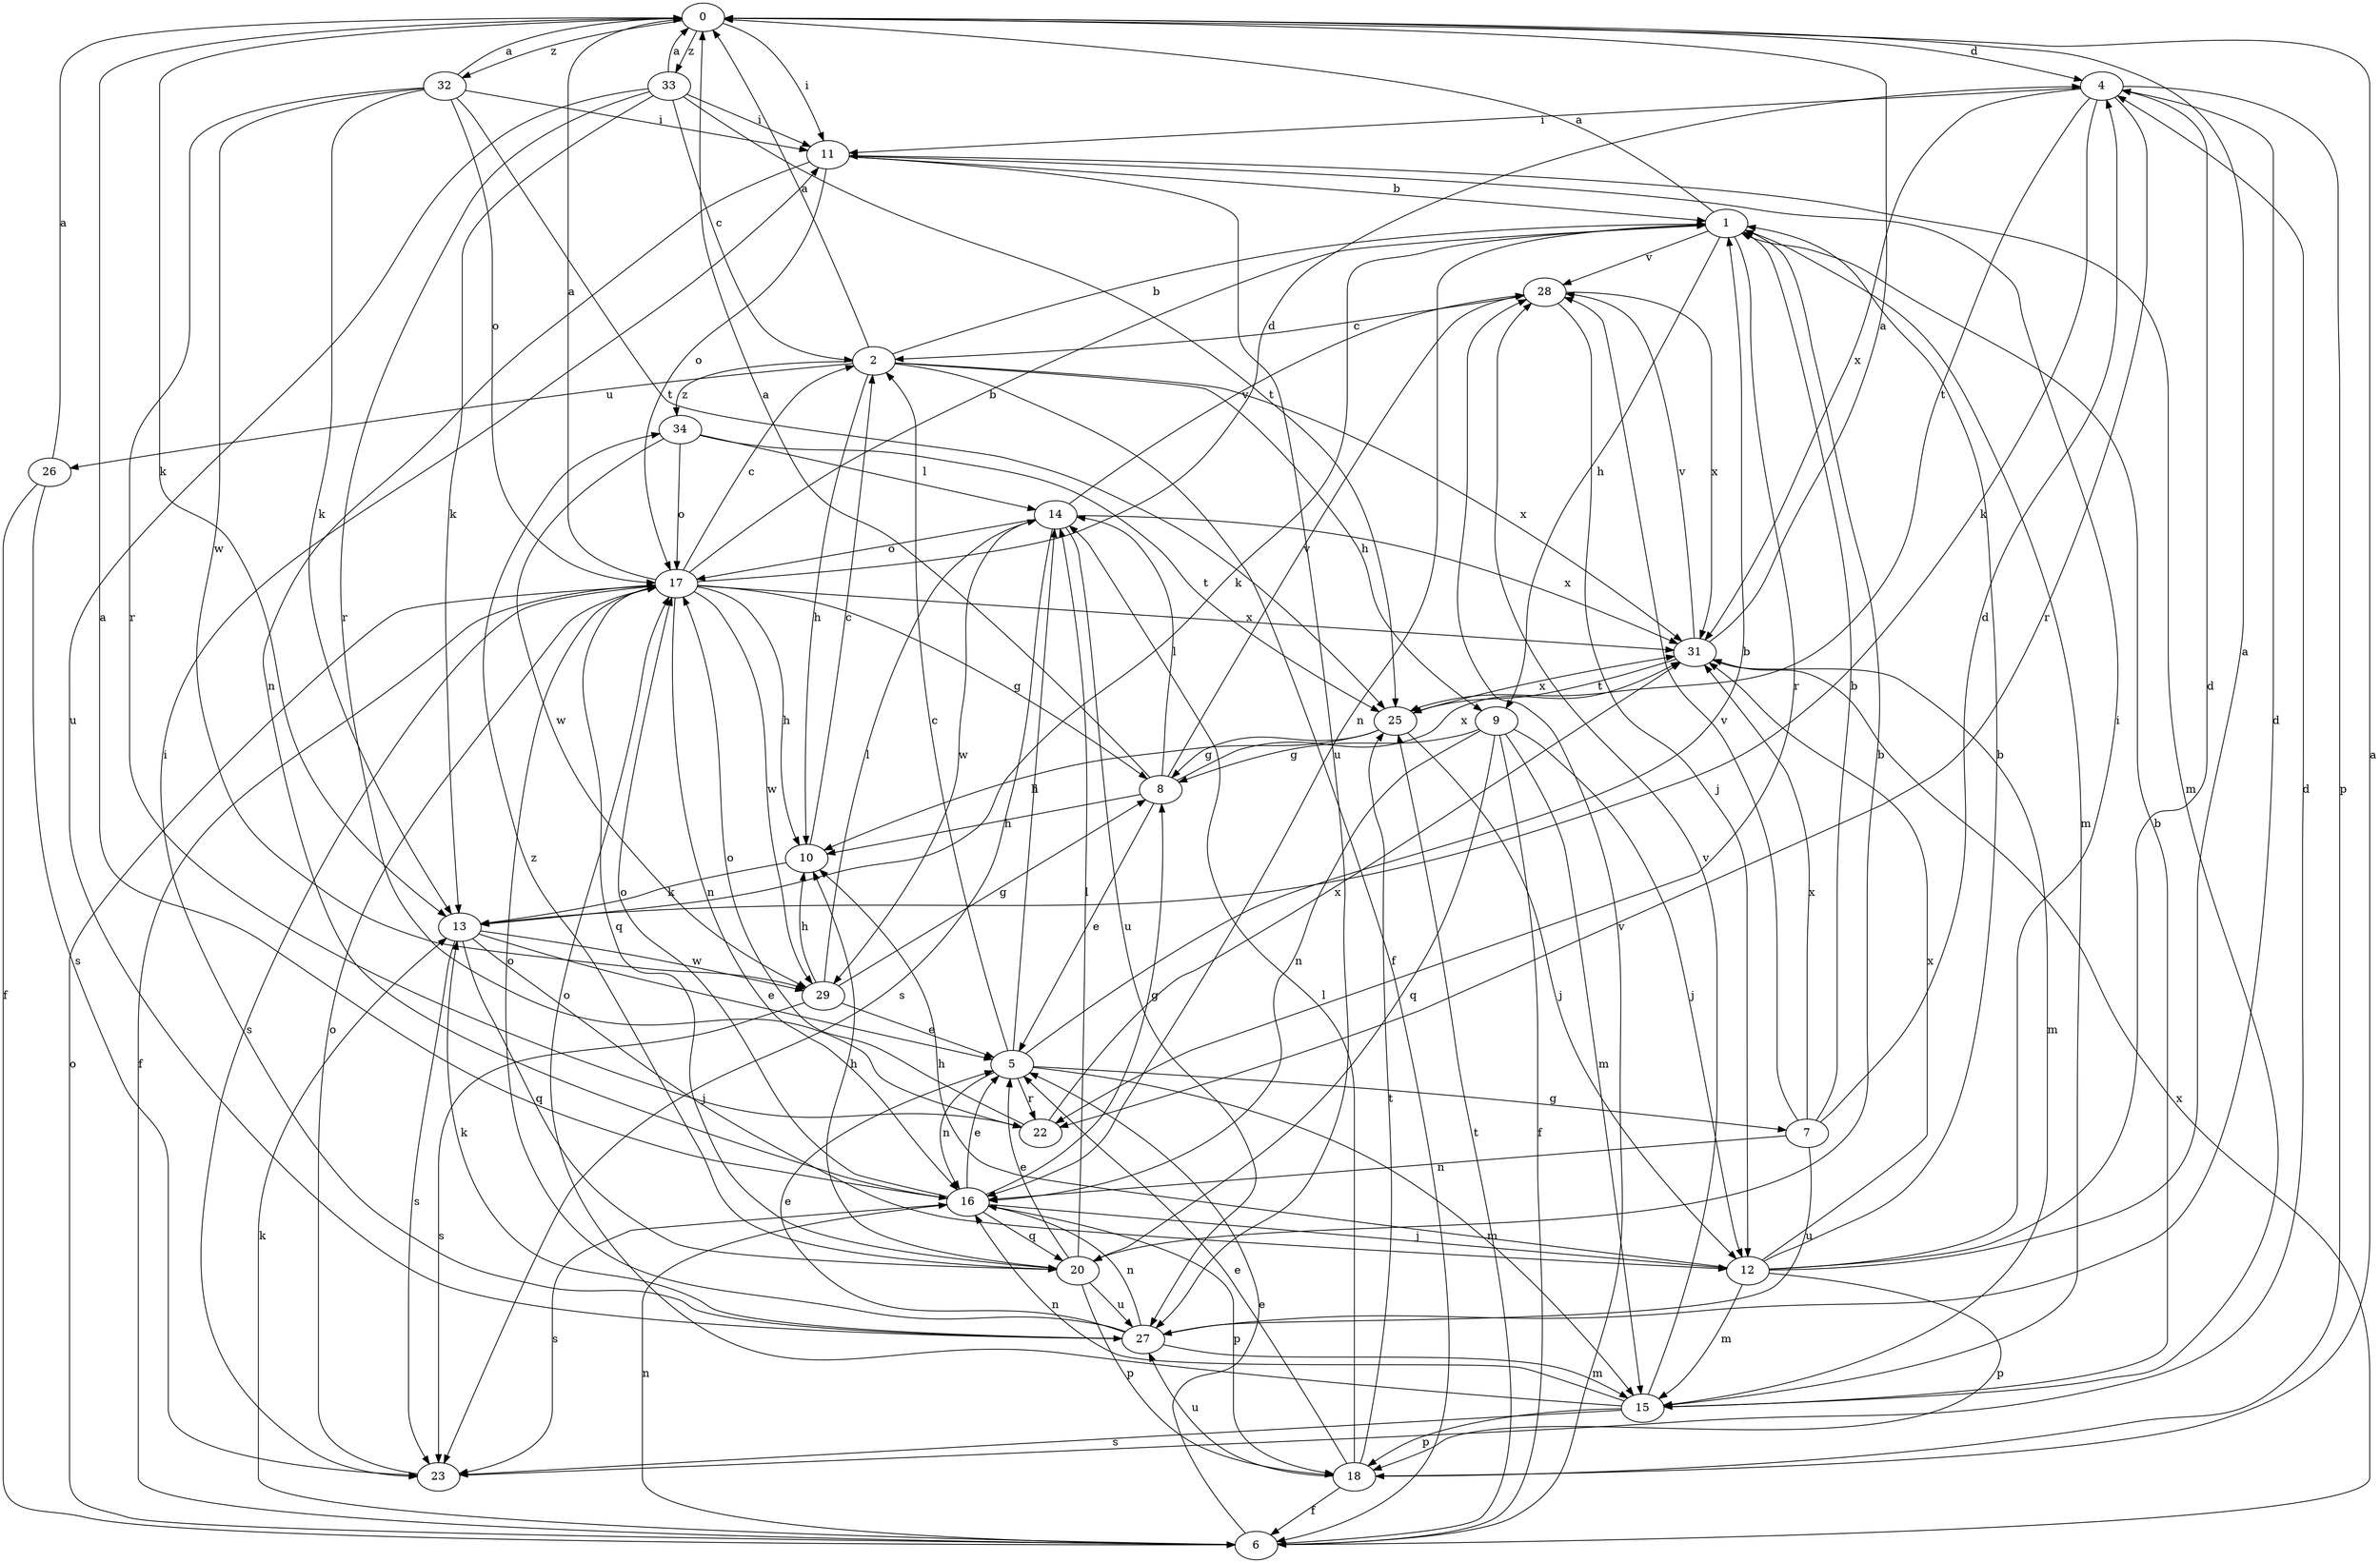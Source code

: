 strict digraph  {
0;
1;
2;
4;
5;
6;
7;
8;
9;
10;
11;
12;
13;
14;
15;
16;
17;
18;
20;
22;
23;
25;
26;
27;
28;
29;
31;
32;
33;
34;
0 -> 4  [label=d];
0 -> 11  [label=i];
0 -> 13  [label=k];
0 -> 32  [label=z];
0 -> 33  [label=z];
1 -> 0  [label=a];
1 -> 9  [label=h];
1 -> 13  [label=k];
1 -> 15  [label=m];
1 -> 16  [label=n];
1 -> 22  [label=r];
1 -> 28  [label=v];
2 -> 0  [label=a];
2 -> 1  [label=b];
2 -> 6  [label=f];
2 -> 9  [label=h];
2 -> 10  [label=h];
2 -> 26  [label=u];
2 -> 31  [label=x];
2 -> 34  [label=z];
4 -> 11  [label=i];
4 -> 13  [label=k];
4 -> 18  [label=p];
4 -> 22  [label=r];
4 -> 25  [label=t];
4 -> 31  [label=x];
5 -> 1  [label=b];
5 -> 2  [label=c];
5 -> 7  [label=g];
5 -> 14  [label=l];
5 -> 15  [label=m];
5 -> 16  [label=n];
5 -> 22  [label=r];
6 -> 5  [label=e];
6 -> 13  [label=k];
6 -> 16  [label=n];
6 -> 17  [label=o];
6 -> 25  [label=t];
6 -> 28  [label=v];
6 -> 31  [label=x];
7 -> 1  [label=b];
7 -> 4  [label=d];
7 -> 16  [label=n];
7 -> 27  [label=u];
7 -> 28  [label=v];
7 -> 31  [label=x];
8 -> 0  [label=a];
8 -> 5  [label=e];
8 -> 10  [label=h];
8 -> 14  [label=l];
8 -> 28  [label=v];
8 -> 31  [label=x];
9 -> 6  [label=f];
9 -> 8  [label=g];
9 -> 12  [label=j];
9 -> 15  [label=m];
9 -> 16  [label=n];
9 -> 20  [label=q];
10 -> 2  [label=c];
10 -> 13  [label=k];
11 -> 1  [label=b];
11 -> 15  [label=m];
11 -> 16  [label=n];
11 -> 17  [label=o];
11 -> 27  [label=u];
12 -> 0  [label=a];
12 -> 1  [label=b];
12 -> 4  [label=d];
12 -> 10  [label=h];
12 -> 11  [label=i];
12 -> 15  [label=m];
12 -> 18  [label=p];
12 -> 31  [label=x];
13 -> 5  [label=e];
13 -> 12  [label=j];
13 -> 20  [label=q];
13 -> 23  [label=s];
13 -> 29  [label=w];
14 -> 17  [label=o];
14 -> 23  [label=s];
14 -> 27  [label=u];
14 -> 28  [label=v];
14 -> 29  [label=w];
14 -> 31  [label=x];
15 -> 1  [label=b];
15 -> 16  [label=n];
15 -> 17  [label=o];
15 -> 18  [label=p];
15 -> 23  [label=s];
15 -> 28  [label=v];
16 -> 0  [label=a];
16 -> 5  [label=e];
16 -> 8  [label=g];
16 -> 12  [label=j];
16 -> 17  [label=o];
16 -> 18  [label=p];
16 -> 20  [label=q];
16 -> 23  [label=s];
17 -> 0  [label=a];
17 -> 1  [label=b];
17 -> 2  [label=c];
17 -> 4  [label=d];
17 -> 6  [label=f];
17 -> 8  [label=g];
17 -> 10  [label=h];
17 -> 16  [label=n];
17 -> 20  [label=q];
17 -> 23  [label=s];
17 -> 29  [label=w];
17 -> 31  [label=x];
18 -> 0  [label=a];
18 -> 5  [label=e];
18 -> 6  [label=f];
18 -> 14  [label=l];
18 -> 25  [label=t];
18 -> 27  [label=u];
20 -> 1  [label=b];
20 -> 5  [label=e];
20 -> 10  [label=h];
20 -> 14  [label=l];
20 -> 18  [label=p];
20 -> 27  [label=u];
20 -> 34  [label=z];
22 -> 17  [label=o];
22 -> 31  [label=x];
23 -> 4  [label=d];
23 -> 17  [label=o];
25 -> 8  [label=g];
25 -> 10  [label=h];
25 -> 12  [label=j];
25 -> 31  [label=x];
26 -> 0  [label=a];
26 -> 6  [label=f];
26 -> 23  [label=s];
27 -> 4  [label=d];
27 -> 5  [label=e];
27 -> 11  [label=i];
27 -> 13  [label=k];
27 -> 15  [label=m];
27 -> 16  [label=n];
27 -> 17  [label=o];
28 -> 2  [label=c];
28 -> 12  [label=j];
28 -> 31  [label=x];
29 -> 5  [label=e];
29 -> 8  [label=g];
29 -> 10  [label=h];
29 -> 14  [label=l];
29 -> 23  [label=s];
31 -> 0  [label=a];
31 -> 15  [label=m];
31 -> 25  [label=t];
31 -> 28  [label=v];
32 -> 0  [label=a];
32 -> 11  [label=i];
32 -> 13  [label=k];
32 -> 17  [label=o];
32 -> 22  [label=r];
32 -> 25  [label=t];
32 -> 29  [label=w];
33 -> 0  [label=a];
33 -> 2  [label=c];
33 -> 11  [label=i];
33 -> 13  [label=k];
33 -> 22  [label=r];
33 -> 25  [label=t];
33 -> 27  [label=u];
34 -> 14  [label=l];
34 -> 17  [label=o];
34 -> 25  [label=t];
34 -> 29  [label=w];
}

